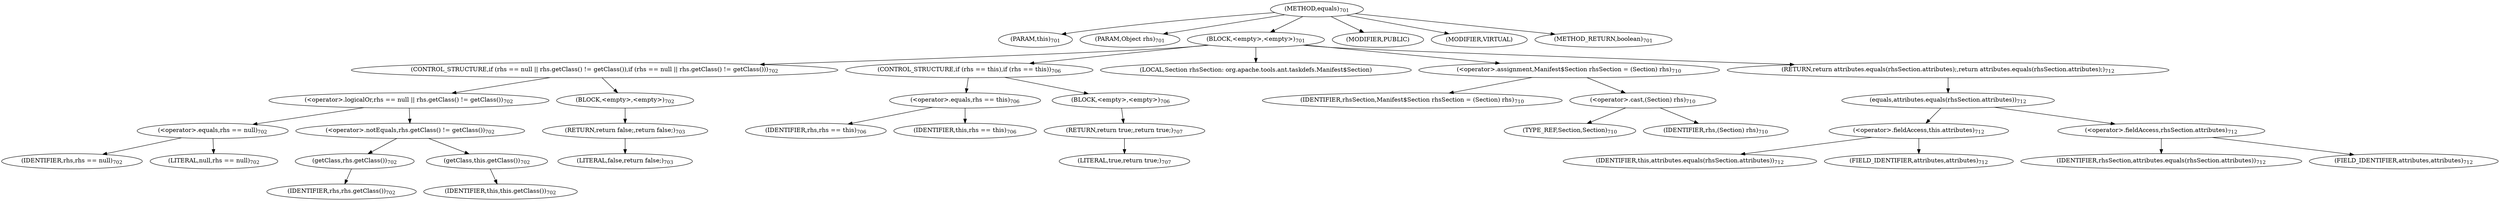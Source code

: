 digraph "equals" {  
"1539" [label = <(METHOD,equals)<SUB>701</SUB>> ]
"81" [label = <(PARAM,this)<SUB>701</SUB>> ]
"1540" [label = <(PARAM,Object rhs)<SUB>701</SUB>> ]
"1541" [label = <(BLOCK,&lt;empty&gt;,&lt;empty&gt;)<SUB>701</SUB>> ]
"1542" [label = <(CONTROL_STRUCTURE,if (rhs == null || rhs.getClass() != getClass()),if (rhs == null || rhs.getClass() != getClass()))<SUB>702</SUB>> ]
"1543" [label = <(&lt;operator&gt;.logicalOr,rhs == null || rhs.getClass() != getClass())<SUB>702</SUB>> ]
"1544" [label = <(&lt;operator&gt;.equals,rhs == null)<SUB>702</SUB>> ]
"1545" [label = <(IDENTIFIER,rhs,rhs == null)<SUB>702</SUB>> ]
"1546" [label = <(LITERAL,null,rhs == null)<SUB>702</SUB>> ]
"1547" [label = <(&lt;operator&gt;.notEquals,rhs.getClass() != getClass())<SUB>702</SUB>> ]
"1548" [label = <(getClass,rhs.getClass())<SUB>702</SUB>> ]
"1549" [label = <(IDENTIFIER,rhs,rhs.getClass())<SUB>702</SUB>> ]
"1550" [label = <(getClass,this.getClass())<SUB>702</SUB>> ]
"80" [label = <(IDENTIFIER,this,this.getClass())<SUB>702</SUB>> ]
"1551" [label = <(BLOCK,&lt;empty&gt;,&lt;empty&gt;)<SUB>702</SUB>> ]
"1552" [label = <(RETURN,return false;,return false;)<SUB>703</SUB>> ]
"1553" [label = <(LITERAL,false,return false;)<SUB>703</SUB>> ]
"1554" [label = <(CONTROL_STRUCTURE,if (rhs == this),if (rhs == this))<SUB>706</SUB>> ]
"1555" [label = <(&lt;operator&gt;.equals,rhs == this)<SUB>706</SUB>> ]
"1556" [label = <(IDENTIFIER,rhs,rhs == this)<SUB>706</SUB>> ]
"82" [label = <(IDENTIFIER,this,rhs == this)<SUB>706</SUB>> ]
"1557" [label = <(BLOCK,&lt;empty&gt;,&lt;empty&gt;)<SUB>706</SUB>> ]
"1558" [label = <(RETURN,return true;,return true;)<SUB>707</SUB>> ]
"1559" [label = <(LITERAL,true,return true;)<SUB>707</SUB>> ]
"1560" [label = <(LOCAL,Section rhsSection: org.apache.tools.ant.taskdefs.Manifest$Section)> ]
"1561" [label = <(&lt;operator&gt;.assignment,Manifest$Section rhsSection = (Section) rhs)<SUB>710</SUB>> ]
"1562" [label = <(IDENTIFIER,rhsSection,Manifest$Section rhsSection = (Section) rhs)<SUB>710</SUB>> ]
"1563" [label = <(&lt;operator&gt;.cast,(Section) rhs)<SUB>710</SUB>> ]
"1564" [label = <(TYPE_REF,Section,Section)<SUB>710</SUB>> ]
"1565" [label = <(IDENTIFIER,rhs,(Section) rhs)<SUB>710</SUB>> ]
"1566" [label = <(RETURN,return attributes.equals(rhsSection.attributes);,return attributes.equals(rhsSection.attributes);)<SUB>712</SUB>> ]
"1567" [label = <(equals,attributes.equals(rhsSection.attributes))<SUB>712</SUB>> ]
"1568" [label = <(&lt;operator&gt;.fieldAccess,this.attributes)<SUB>712</SUB>> ]
"1569" [label = <(IDENTIFIER,this,attributes.equals(rhsSection.attributes))<SUB>712</SUB>> ]
"1570" [label = <(FIELD_IDENTIFIER,attributes,attributes)<SUB>712</SUB>> ]
"1571" [label = <(&lt;operator&gt;.fieldAccess,rhsSection.attributes)<SUB>712</SUB>> ]
"1572" [label = <(IDENTIFIER,rhsSection,attributes.equals(rhsSection.attributes))<SUB>712</SUB>> ]
"1573" [label = <(FIELD_IDENTIFIER,attributes,attributes)<SUB>712</SUB>> ]
"1574" [label = <(MODIFIER,PUBLIC)> ]
"1575" [label = <(MODIFIER,VIRTUAL)> ]
"1576" [label = <(METHOD_RETURN,boolean)<SUB>701</SUB>> ]
  "1539" -> "81" 
  "1539" -> "1540" 
  "1539" -> "1541" 
  "1539" -> "1574" 
  "1539" -> "1575" 
  "1539" -> "1576" 
  "1541" -> "1542" 
  "1541" -> "1554" 
  "1541" -> "1560" 
  "1541" -> "1561" 
  "1541" -> "1566" 
  "1542" -> "1543" 
  "1542" -> "1551" 
  "1543" -> "1544" 
  "1543" -> "1547" 
  "1544" -> "1545" 
  "1544" -> "1546" 
  "1547" -> "1548" 
  "1547" -> "1550" 
  "1548" -> "1549" 
  "1550" -> "80" 
  "1551" -> "1552" 
  "1552" -> "1553" 
  "1554" -> "1555" 
  "1554" -> "1557" 
  "1555" -> "1556" 
  "1555" -> "82" 
  "1557" -> "1558" 
  "1558" -> "1559" 
  "1561" -> "1562" 
  "1561" -> "1563" 
  "1563" -> "1564" 
  "1563" -> "1565" 
  "1566" -> "1567" 
  "1567" -> "1568" 
  "1567" -> "1571" 
  "1568" -> "1569" 
  "1568" -> "1570" 
  "1571" -> "1572" 
  "1571" -> "1573" 
}
